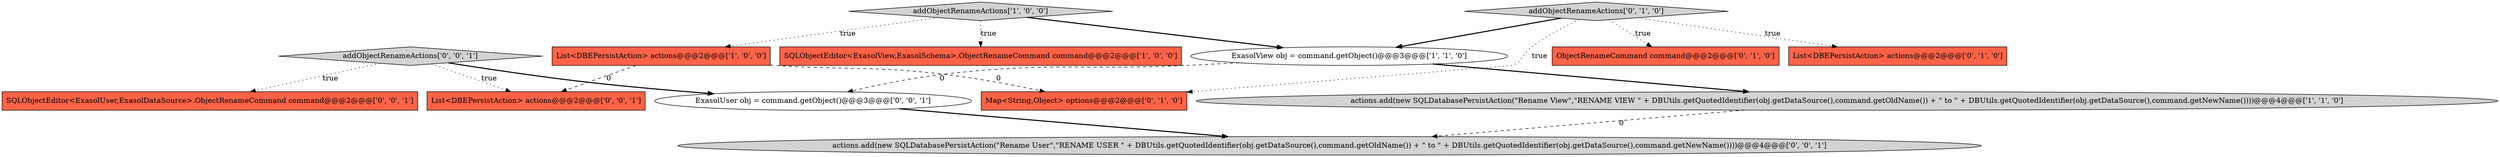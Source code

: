 digraph {
4 [style = filled, label = "actions.add(new SQLDatabasePersistAction(\"Rename View\",\"RENAME VIEW \" + DBUtils.getQuotedIdentifier(obj.getDataSource(),command.getOldName()) + \" to \" + DBUtils.getQuotedIdentifier(obj.getDataSource(),command.getNewName())))@@@4@@@['1', '1', '0']", fillcolor = lightgray, shape = ellipse image = "AAA0AAABBB1BBB"];
2 [style = filled, label = "ExasolView obj = command.getObject()@@@3@@@['1', '1', '0']", fillcolor = white, shape = ellipse image = "AAA0AAABBB1BBB"];
12 [style = filled, label = "actions.add(new SQLDatabasePersistAction(\"Rename User\",\"RENAME USER \" + DBUtils.getQuotedIdentifier(obj.getDataSource(),command.getOldName()) + \" to \" + DBUtils.getQuotedIdentifier(obj.getDataSource(),command.getNewName())))@@@4@@@['0', '0', '1']", fillcolor = lightgray, shape = ellipse image = "AAA0AAABBB3BBB"];
10 [style = filled, label = "addObjectRenameActions['0', '0', '1']", fillcolor = lightgray, shape = diamond image = "AAA0AAABBB3BBB"];
0 [style = filled, label = "addObjectRenameActions['1', '0', '0']", fillcolor = lightgray, shape = diamond image = "AAA0AAABBB1BBB"];
13 [style = filled, label = "ExasolUser obj = command.getObject()@@@3@@@['0', '0', '1']", fillcolor = white, shape = ellipse image = "AAA0AAABBB3BBB"];
7 [style = filled, label = "Map<String,Object> options@@@2@@@['0', '1', '0']", fillcolor = tomato, shape = box image = "AAA1AAABBB2BBB"];
5 [style = filled, label = "List<DBEPersistAction> actions@@@2@@@['0', '1', '0']", fillcolor = tomato, shape = box image = "AAA0AAABBB2BBB"];
3 [style = filled, label = "List<DBEPersistAction> actions@@@2@@@['1', '0', '0']", fillcolor = tomato, shape = box image = "AAA1AAABBB1BBB"];
6 [style = filled, label = "ObjectRenameCommand command@@@2@@@['0', '1', '0']", fillcolor = tomato, shape = box image = "AAA0AAABBB2BBB"];
8 [style = filled, label = "addObjectRenameActions['0', '1', '0']", fillcolor = lightgray, shape = diamond image = "AAA0AAABBB2BBB"];
9 [style = filled, label = "SQLObjectEditor<ExasolUser,ExasolDataSource>.ObjectRenameCommand command@@@2@@@['0', '0', '1']", fillcolor = tomato, shape = box image = "AAA0AAABBB3BBB"];
1 [style = filled, label = "SQLObjectEditor<ExasolView,ExasolSchema>.ObjectRenameCommand command@@@2@@@['1', '0', '0']", fillcolor = tomato, shape = box image = "AAA0AAABBB1BBB"];
11 [style = filled, label = "List<DBEPersistAction> actions@@@2@@@['0', '0', '1']", fillcolor = tomato, shape = box image = "AAA0AAABBB3BBB"];
8->7 [style = dotted, label="true"];
0->3 [style = dotted, label="true"];
13->12 [style = bold, label=""];
8->6 [style = dotted, label="true"];
10->13 [style = bold, label=""];
8->2 [style = bold, label=""];
8->5 [style = dotted, label="true"];
10->11 [style = dotted, label="true"];
2->4 [style = bold, label=""];
10->9 [style = dotted, label="true"];
3->7 [style = dashed, label="0"];
2->13 [style = dashed, label="0"];
0->1 [style = dotted, label="true"];
3->11 [style = dashed, label="0"];
4->12 [style = dashed, label="0"];
0->2 [style = bold, label=""];
}

